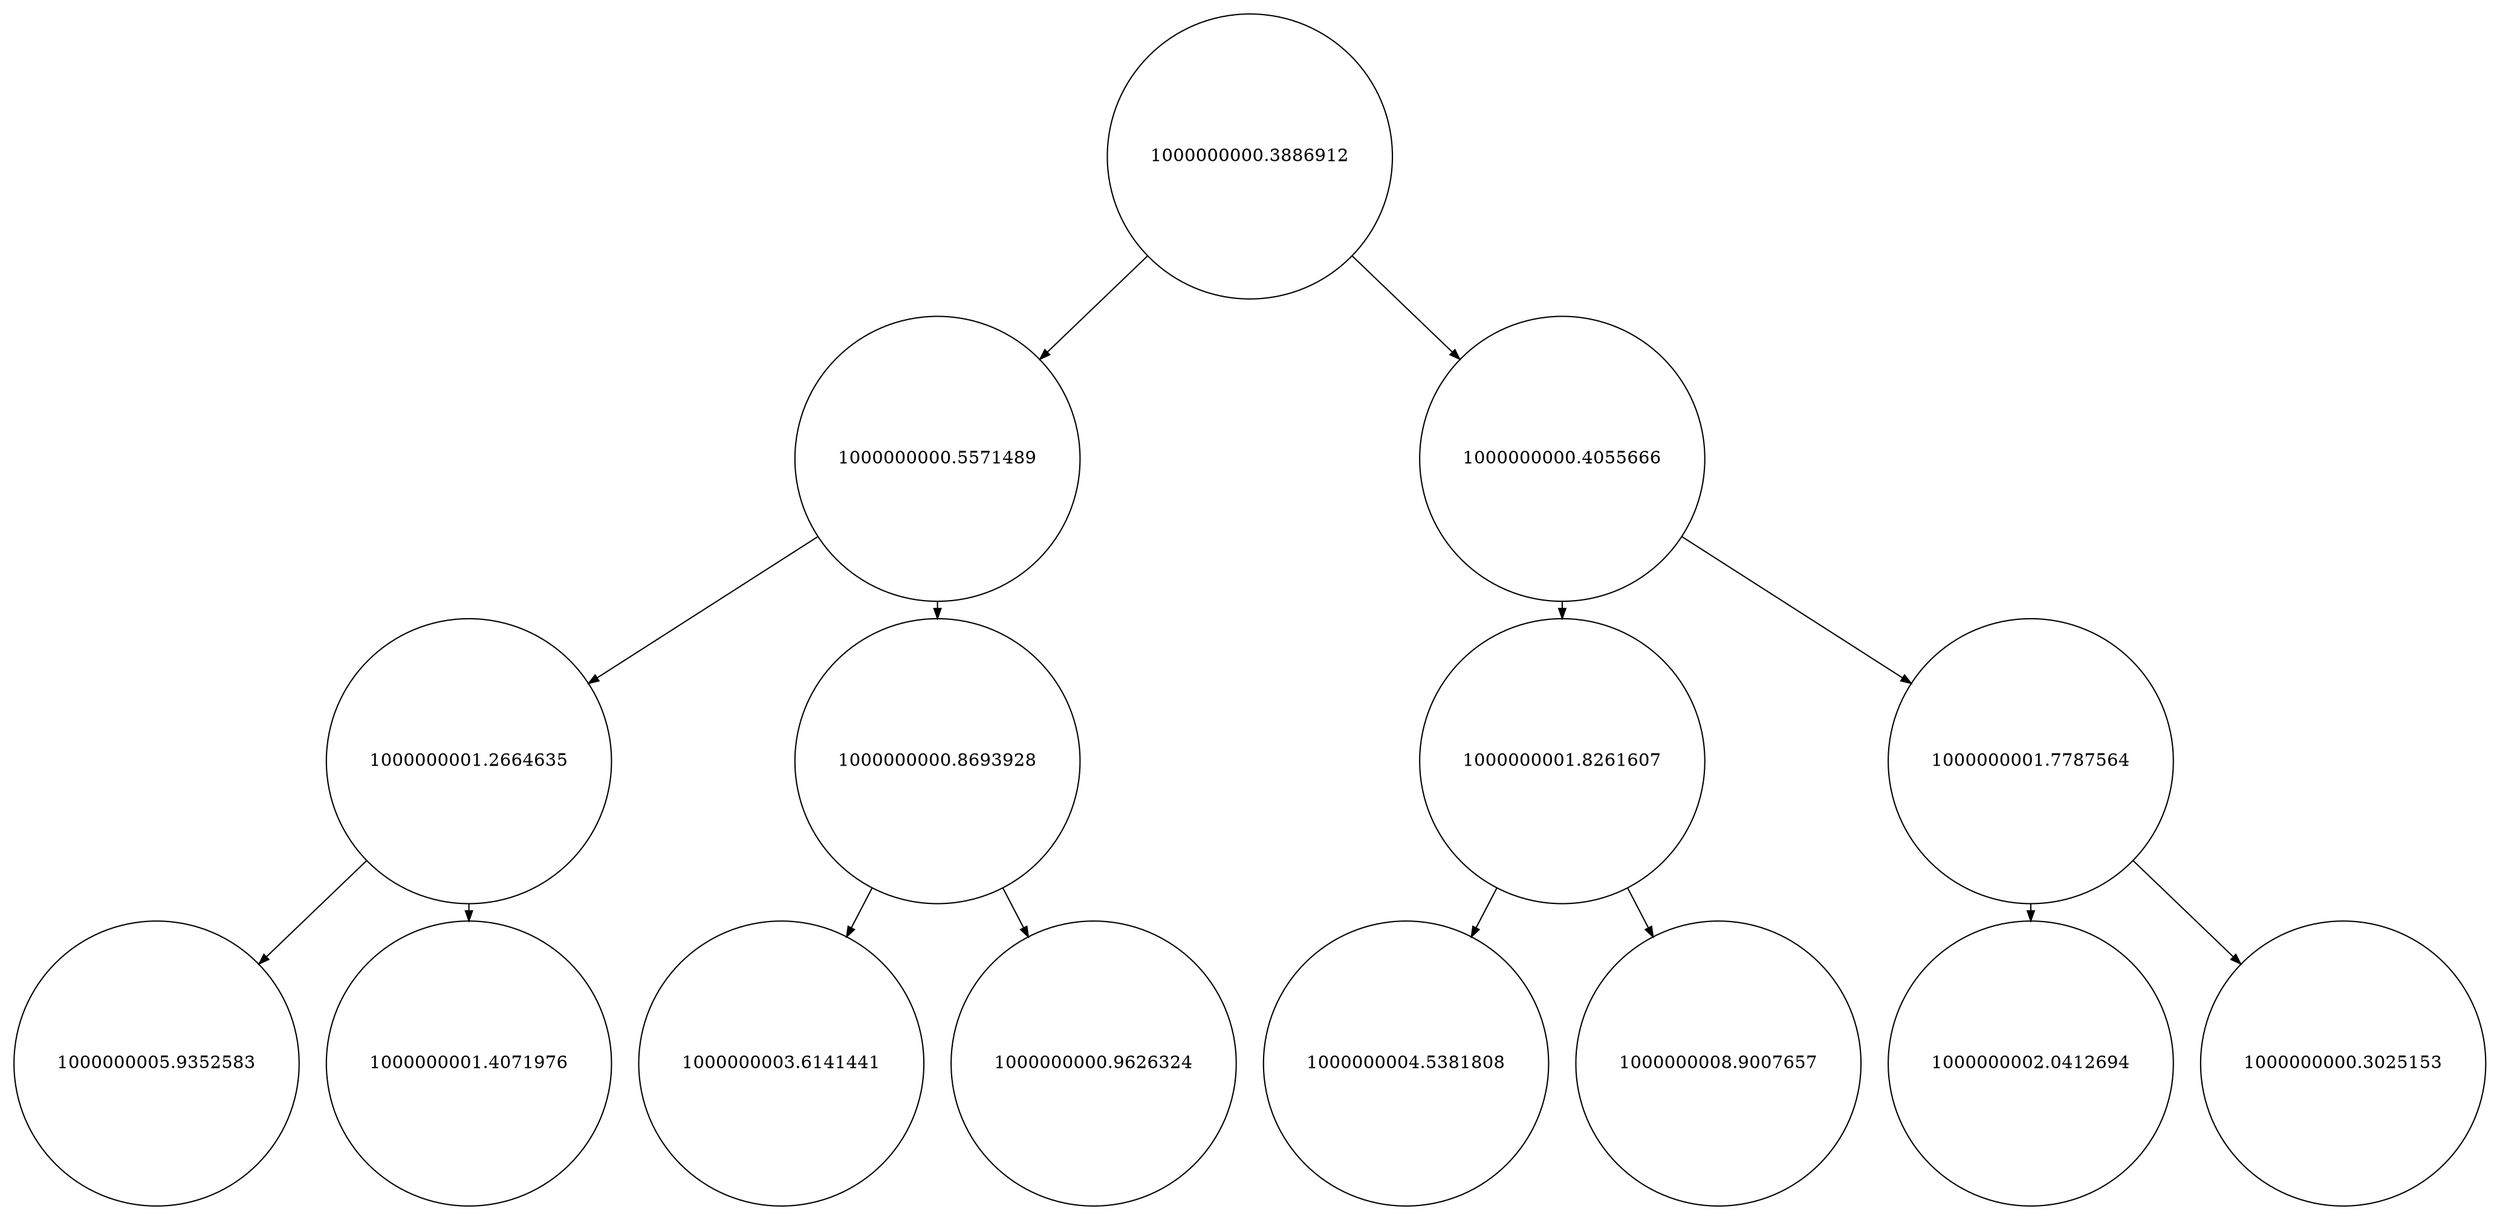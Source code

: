 
    digraph G {
    nodesep=0.3;
    ranksep=0.2;
    margin=0.1;
    node [shape=circle];
    edge [arrowsize=0.8];
    1 -> 2[side=left];
1 -> 3;
2 -> 4[side=left];
2 -> 5;
3 -> 6[side=left];
3 -> 7;
4 -> 8[side=left];
4 -> 9;
5 -> 10[side=left];
5 -> 11;
6 -> 12[side=left];
6 -> 13;
7 -> 14[side=left];
7 -> 15;
1[label="1000000000.3886912"]
2[label="1000000000.5571489"]
3[label="1000000000.4055666"]
4[label="1000000001.2664635"]
5[label="1000000000.8693928"]
6[label="1000000001.8261607"]
7[label="1000000001.7787564"]
8[label="1000000005.9352583"]
9[label="1000000001.4071976"]
10[label="1000000003.6141441"]
11[label="1000000000.9626324"]
12[label="1000000004.5381808"]
13[label="1000000008.9007657"]
14[label="1000000002.0412694"]
15[label="1000000000.3025153"]}
